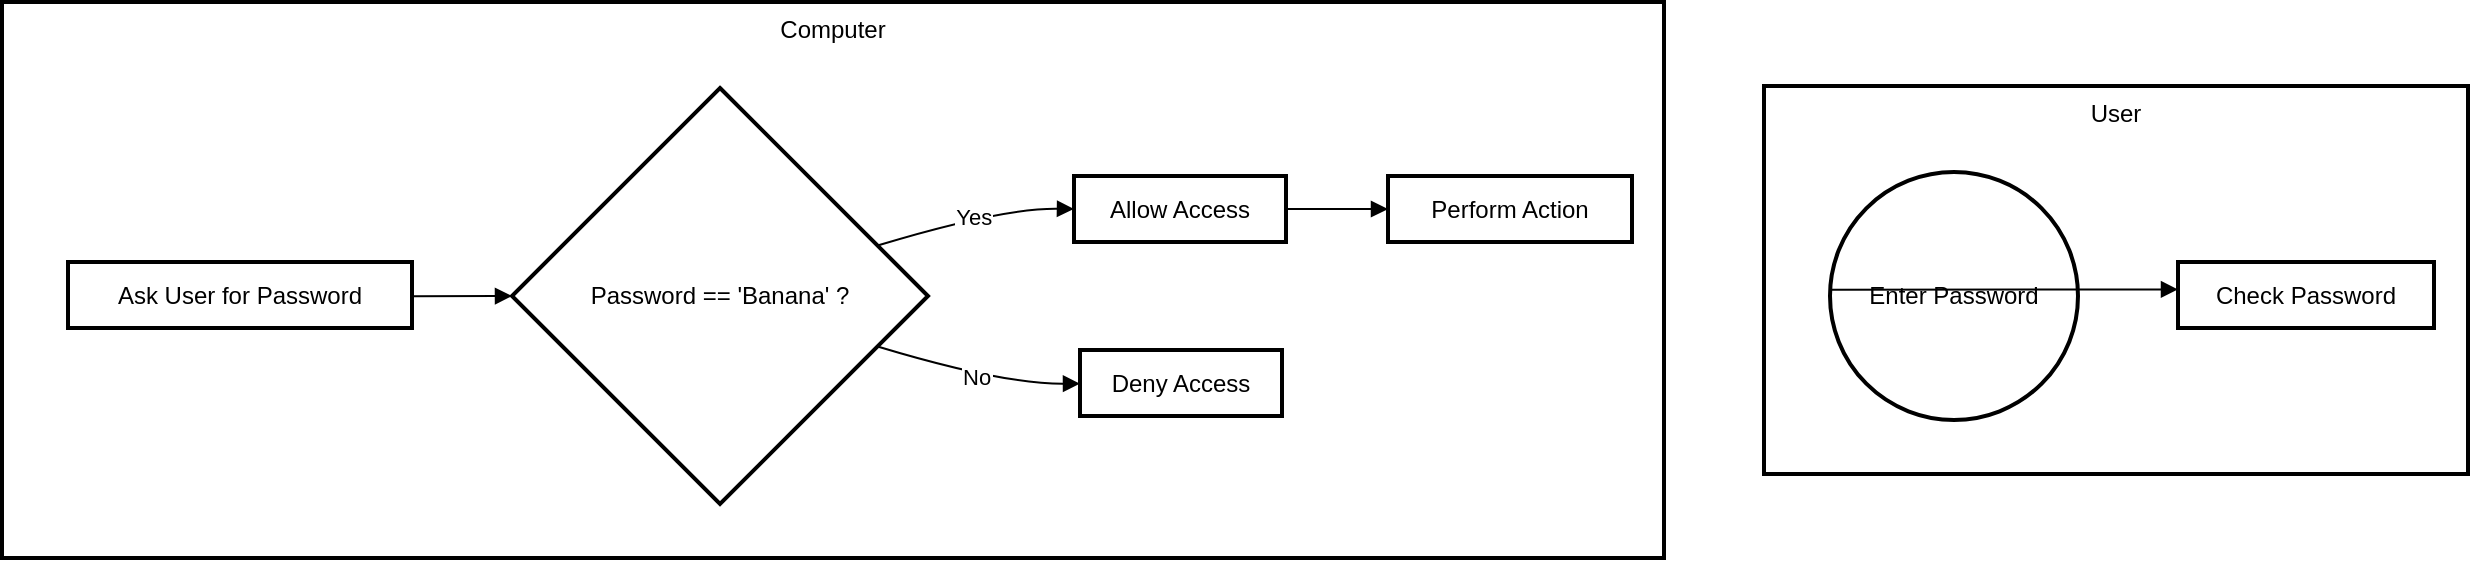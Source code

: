 <mxfile version="24.7.10">
  <diagram name="Страница-1" id="L6yH5seb03IovRJoF4ed">
    <mxGraphModel>
      <root>
        <mxCell id="0" />
        <mxCell id="1" parent="0" />
        <mxCell id="2" value="Computer" style="whiteSpace=wrap;strokeWidth=2;verticalAlign=top;" vertex="1" parent="1">
          <mxGeometry width="831" height="278" as="geometry" />
        </mxCell>
        <mxCell id="3" value="Password == &#39;Banana&#39; ?" style="rhombus;strokeWidth=2;whiteSpace=wrap;" vertex="1" parent="2">
          <mxGeometry x="255" y="43" width="208" height="208" as="geometry" />
        </mxCell>
        <mxCell id="4" value="Ask User for Password" style="whiteSpace=wrap;strokeWidth=2;" vertex="1" parent="2">
          <mxGeometry x="33" y="130" width="172" height="33" as="geometry" />
        </mxCell>
        <mxCell id="5" value="Allow Access" style="whiteSpace=wrap;strokeWidth=2;" vertex="1" parent="2">
          <mxGeometry x="536" y="87" width="106" height="33" as="geometry" />
        </mxCell>
        <mxCell id="6" value="Deny Access" style="whiteSpace=wrap;strokeWidth=2;" vertex="1" parent="2">
          <mxGeometry x="539" y="174" width="101" height="33" as="geometry" />
        </mxCell>
        <mxCell id="7" value="Perform Action" style="whiteSpace=wrap;strokeWidth=2;" vertex="1" parent="2">
          <mxGeometry x="693" y="87" width="122" height="33" as="geometry" />
        </mxCell>
        <mxCell id="8" value="" style="curved=1;startArrow=none;endArrow=block;exitX=1;exitY=0.52;entryX=0;entryY=0.5;" edge="1" parent="2" source="4" target="3">
          <mxGeometry relative="1" as="geometry">
            <Array as="points" />
          </mxGeometry>
        </mxCell>
        <mxCell id="9" value="Yes" style="curved=1;startArrow=none;endArrow=block;exitX=1;exitY=0.34;entryX=0;entryY=0.5;" edge="1" parent="2" source="3" target="5">
          <mxGeometry relative="1" as="geometry">
            <Array as="points">
              <mxPoint x="500" y="103" />
            </Array>
          </mxGeometry>
        </mxCell>
        <mxCell id="10" value="No" style="curved=1;startArrow=none;endArrow=block;exitX=1;exitY=0.66;entryX=0;entryY=0.51;" edge="1" parent="2" source="3" target="6">
          <mxGeometry relative="1" as="geometry">
            <Array as="points">
              <mxPoint x="500" y="191" />
            </Array>
          </mxGeometry>
        </mxCell>
        <mxCell id="11" value="" style="curved=1;startArrow=none;endArrow=block;exitX=1;exitY=0.5;entryX=0;entryY=0.5;" edge="1" parent="2" source="5" target="7">
          <mxGeometry relative="1" as="geometry">
            <Array as="points" />
          </mxGeometry>
        </mxCell>
        <mxCell id="12" value="User" style="whiteSpace=wrap;strokeWidth=2;verticalAlign=top;" vertex="1" parent="1">
          <mxGeometry x="881" y="42" width="352" height="194" as="geometry" />
        </mxCell>
        <mxCell id="13" value="Check Password" style="whiteSpace=wrap;strokeWidth=2;" vertex="1" parent="12">
          <mxGeometry x="207" y="88" width="128" height="33" as="geometry" />
        </mxCell>
        <mxCell id="14" value="Enter Password" style="ellipse;aspect=fixed;strokeWidth=2;whiteSpace=wrap;" vertex="1" parent="12">
          <mxGeometry x="33" y="43" width="124" height="124" as="geometry" />
        </mxCell>
        <mxCell id="15" value="" style="curved=1;startArrow=none;endArrow=block;exitX=-6.11;exitY=0.16;entryX=-6.89;entryY=-0.76;" edge="1" parent="12" source="14" target="13">
          <mxGeometry relative="1" as="geometry">
            <Array as="points" />
          </mxGeometry>
        </mxCell>
      </root>
    </mxGraphModel>
  </diagram>
</mxfile>
